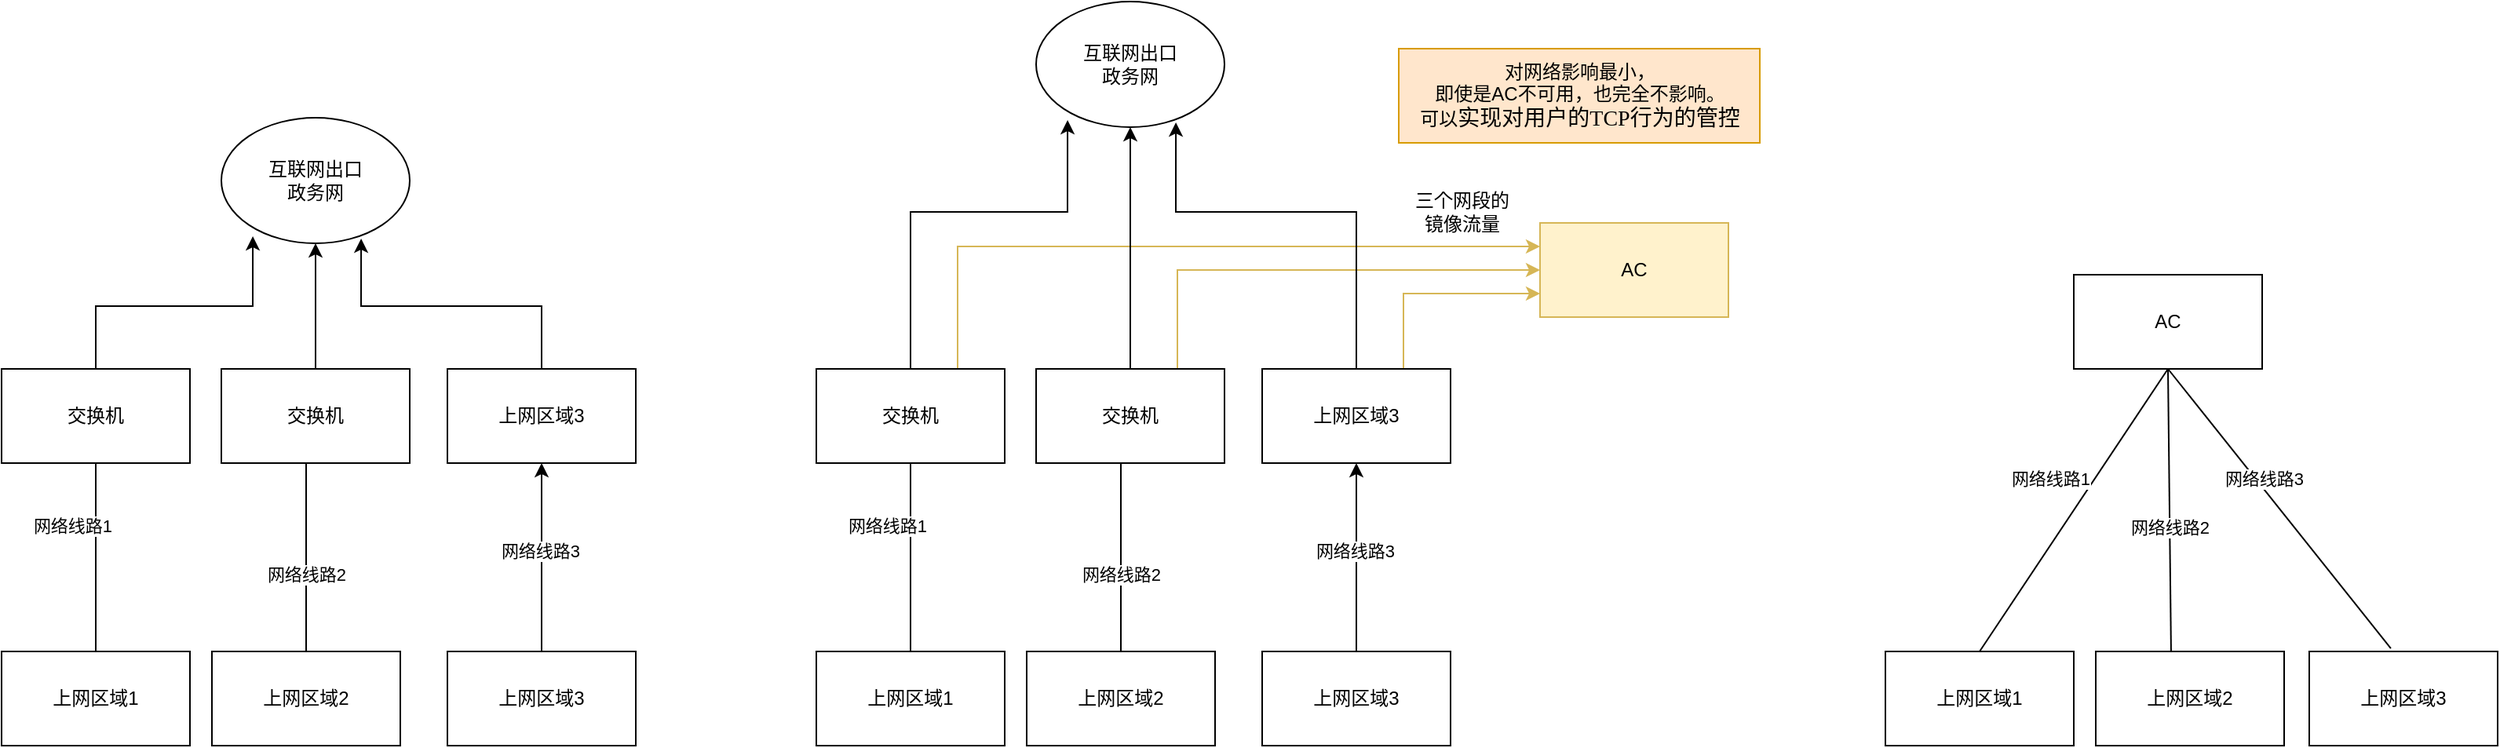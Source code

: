 <mxfile version="21.8.2" type="github">
  <diagram name="第 1 页" id="J8BS59FEp2aJMesZVCdo">
    <mxGraphModel dx="954" dy="1683" grid="1" gridSize="10" guides="1" tooltips="1" connect="1" arrows="1" fold="1" page="1" pageScale="1" pageWidth="827" pageHeight="1169" math="0" shadow="0">
      <root>
        <mxCell id="0" />
        <mxCell id="1" parent="0" />
        <mxCell id="qCOAXYOAJNg6mRWYXx_G-1" value="交换机" style="rounded=0;whiteSpace=wrap;html=1;" vertex="1" parent="1">
          <mxGeometry x="70" y="200" width="120" height="60" as="geometry" />
        </mxCell>
        <mxCell id="qCOAXYOAJNg6mRWYXx_G-2" value="" style="endArrow=none;html=1;rounded=0;entryX=0.5;entryY=1;entryDx=0;entryDy=0;exitX=0.5;exitY=0;exitDx=0;exitDy=0;" edge="1" parent="1" source="qCOAXYOAJNg6mRWYXx_G-8" target="qCOAXYOAJNg6mRWYXx_G-1">
          <mxGeometry width="50" height="50" relative="1" as="geometry">
            <mxPoint x="140" y="400" as="sourcePoint" />
            <mxPoint x="140" y="250" as="targetPoint" />
          </mxGeometry>
        </mxCell>
        <mxCell id="qCOAXYOAJNg6mRWYXx_G-5" value="网络线路1" style="edgeLabel;html=1;align=center;verticalAlign=middle;resizable=0;points=[];" vertex="1" connectable="0" parent="qCOAXYOAJNg6mRWYXx_G-2">
          <mxGeometry x="-0.004" y="1" relative="1" as="geometry">
            <mxPoint x="-14" y="-20" as="offset" />
          </mxGeometry>
        </mxCell>
        <mxCell id="qCOAXYOAJNg6mRWYXx_G-3" value="" style="endArrow=none;html=1;rounded=0;entryX=0.45;entryY=0.992;entryDx=0;entryDy=0;exitX=0.5;exitY=0;exitDx=0;exitDy=0;entryPerimeter=0;" edge="1" parent="1" source="qCOAXYOAJNg6mRWYXx_G-9" target="qCOAXYOAJNg6mRWYXx_G-21">
          <mxGeometry width="50" height="50" relative="1" as="geometry">
            <mxPoint x="250" y="400" as="sourcePoint" />
            <mxPoint x="270" y="210" as="targetPoint" />
          </mxGeometry>
        </mxCell>
        <mxCell id="qCOAXYOAJNg6mRWYXx_G-6" value="网络线路2" style="edgeLabel;html=1;align=center;verticalAlign=middle;resizable=0;points=[];" vertex="1" connectable="0" parent="qCOAXYOAJNg6mRWYXx_G-3">
          <mxGeometry x="0.02" y="-1" relative="1" as="geometry">
            <mxPoint x="-1" y="12" as="offset" />
          </mxGeometry>
        </mxCell>
        <mxCell id="qCOAXYOAJNg6mRWYXx_G-8" value="上网区域1" style="rounded=0;whiteSpace=wrap;html=1;" vertex="1" parent="1">
          <mxGeometry x="70" y="380" width="120" height="60" as="geometry" />
        </mxCell>
        <mxCell id="qCOAXYOAJNg6mRWYXx_G-9" value="上网区域2" style="rounded=0;whiteSpace=wrap;html=1;" vertex="1" parent="1">
          <mxGeometry x="204" y="380" width="120" height="60" as="geometry" />
        </mxCell>
        <mxCell id="qCOAXYOAJNg6mRWYXx_G-29" style="edgeStyle=orthogonalEdgeStyle;rounded=0;orthogonalLoop=1;jettySize=auto;html=1;exitX=0.5;exitY=0;exitDx=0;exitDy=0;entryX=0.5;entryY=1;entryDx=0;entryDy=0;" edge="1" parent="1" source="qCOAXYOAJNg6mRWYXx_G-10" target="qCOAXYOAJNg6mRWYXx_G-28">
          <mxGeometry relative="1" as="geometry" />
        </mxCell>
        <mxCell id="qCOAXYOAJNg6mRWYXx_G-30" value="网络线路3" style="edgeLabel;html=1;align=center;verticalAlign=middle;resizable=0;points=[];" vertex="1" connectable="0" parent="qCOAXYOAJNg6mRWYXx_G-29">
          <mxGeometry x="0.067" y="1" relative="1" as="geometry">
            <mxPoint as="offset" />
          </mxGeometry>
        </mxCell>
        <mxCell id="qCOAXYOAJNg6mRWYXx_G-10" value="上网区域3" style="rounded=0;whiteSpace=wrap;html=1;" vertex="1" parent="1">
          <mxGeometry x="354" y="380" width="120" height="60" as="geometry" />
        </mxCell>
        <mxCell id="qCOAXYOAJNg6mRWYXx_G-11" value="AC" style="rounded=0;whiteSpace=wrap;html=1;" vertex="1" parent="1">
          <mxGeometry x="1390" y="140" width="120" height="60" as="geometry" />
        </mxCell>
        <mxCell id="qCOAXYOAJNg6mRWYXx_G-12" value="" style="endArrow=none;html=1;rounded=0;entryX=0.5;entryY=1;entryDx=0;entryDy=0;exitX=0.5;exitY=0;exitDx=0;exitDy=0;" edge="1" parent="1" source="qCOAXYOAJNg6mRWYXx_G-18" target="qCOAXYOAJNg6mRWYXx_G-11">
          <mxGeometry width="50" height="50" relative="1" as="geometry">
            <mxPoint x="1340" y="400" as="sourcePoint" />
            <mxPoint x="1340" y="250" as="targetPoint" />
          </mxGeometry>
        </mxCell>
        <mxCell id="qCOAXYOAJNg6mRWYXx_G-13" value="网络线路1" style="edgeLabel;html=1;align=center;verticalAlign=middle;resizable=0;points=[];" vertex="1" connectable="0" parent="qCOAXYOAJNg6mRWYXx_G-12">
          <mxGeometry x="-0.004" y="1" relative="1" as="geometry">
            <mxPoint x="-14" y="-20" as="offset" />
          </mxGeometry>
        </mxCell>
        <mxCell id="qCOAXYOAJNg6mRWYXx_G-14" value="" style="endArrow=none;html=1;rounded=0;entryX=0.5;entryY=1;entryDx=0;entryDy=0;exitX=0.4;exitY=0.033;exitDx=0;exitDy=0;exitPerimeter=0;" edge="1" parent="1" source="qCOAXYOAJNg6mRWYXx_G-19" target="qCOAXYOAJNg6mRWYXx_G-11">
          <mxGeometry width="50" height="50" relative="1" as="geometry">
            <mxPoint x="1450" y="400" as="sourcePoint" />
            <mxPoint x="1470" y="210" as="targetPoint" />
          </mxGeometry>
        </mxCell>
        <mxCell id="qCOAXYOAJNg6mRWYXx_G-15" value="网络线路2" style="edgeLabel;html=1;align=center;verticalAlign=middle;resizable=0;points=[];" vertex="1" connectable="0" parent="qCOAXYOAJNg6mRWYXx_G-14">
          <mxGeometry x="0.02" y="-1" relative="1" as="geometry">
            <mxPoint x="-1" y="12" as="offset" />
          </mxGeometry>
        </mxCell>
        <mxCell id="qCOAXYOAJNg6mRWYXx_G-16" value="" style="endArrow=none;html=1;rounded=0;entryX=0.5;entryY=1;entryDx=0;entryDy=0;exitX=0.433;exitY=-0.033;exitDx=0;exitDy=0;exitPerimeter=0;" edge="1" parent="1" source="qCOAXYOAJNg6mRWYXx_G-20" target="qCOAXYOAJNg6mRWYXx_G-11">
          <mxGeometry width="50" height="50" relative="1" as="geometry">
            <mxPoint x="1590" y="400" as="sourcePoint" />
            <mxPoint x="1560" y="300" as="targetPoint" />
          </mxGeometry>
        </mxCell>
        <mxCell id="qCOAXYOAJNg6mRWYXx_G-17" value="网络线路3" style="edgeLabel;html=1;align=center;verticalAlign=middle;resizable=0;points=[];" vertex="1" connectable="0" parent="qCOAXYOAJNg6mRWYXx_G-16">
          <mxGeometry x="0.078" y="3" relative="1" as="geometry">
            <mxPoint x="-2" y="-14" as="offset" />
          </mxGeometry>
        </mxCell>
        <mxCell id="qCOAXYOAJNg6mRWYXx_G-18" value="上网区域1" style="rounded=0;whiteSpace=wrap;html=1;" vertex="1" parent="1">
          <mxGeometry x="1270" y="380" width="120" height="60" as="geometry" />
        </mxCell>
        <mxCell id="qCOAXYOAJNg6mRWYXx_G-19" value="上网区域2" style="rounded=0;whiteSpace=wrap;html=1;" vertex="1" parent="1">
          <mxGeometry x="1404" y="380" width="120" height="60" as="geometry" />
        </mxCell>
        <mxCell id="qCOAXYOAJNg6mRWYXx_G-20" value="上网区域3" style="rounded=0;whiteSpace=wrap;html=1;" vertex="1" parent="1">
          <mxGeometry x="1540" y="380" width="120" height="60" as="geometry" />
        </mxCell>
        <mxCell id="qCOAXYOAJNg6mRWYXx_G-26" style="edgeStyle=orthogonalEdgeStyle;rounded=0;orthogonalLoop=1;jettySize=auto;html=1;exitX=0.5;exitY=0;exitDx=0;exitDy=0;entryX=0.5;entryY=1;entryDx=0;entryDy=0;" edge="1" parent="1" source="qCOAXYOAJNg6mRWYXx_G-21" target="qCOAXYOAJNg6mRWYXx_G-24">
          <mxGeometry relative="1" as="geometry" />
        </mxCell>
        <mxCell id="qCOAXYOAJNg6mRWYXx_G-21" value="交换机" style="rounded=0;whiteSpace=wrap;html=1;" vertex="1" parent="1">
          <mxGeometry x="210" y="200" width="120" height="60" as="geometry" />
        </mxCell>
        <mxCell id="qCOAXYOAJNg6mRWYXx_G-24" value="互联网出口&lt;br&gt;政务网" style="ellipse;whiteSpace=wrap;html=1;" vertex="1" parent="1">
          <mxGeometry x="210" y="40" width="120" height="80" as="geometry" />
        </mxCell>
        <mxCell id="qCOAXYOAJNg6mRWYXx_G-25" style="edgeStyle=orthogonalEdgeStyle;rounded=0;orthogonalLoop=1;jettySize=auto;html=1;exitX=0.5;exitY=0;exitDx=0;exitDy=0;entryX=0.167;entryY=0.944;entryDx=0;entryDy=0;entryPerimeter=0;" edge="1" parent="1" source="qCOAXYOAJNg6mRWYXx_G-1" target="qCOAXYOAJNg6mRWYXx_G-24">
          <mxGeometry relative="1" as="geometry" />
        </mxCell>
        <mxCell id="qCOAXYOAJNg6mRWYXx_G-28" value="上网区域3" style="rounded=0;whiteSpace=wrap;html=1;" vertex="1" parent="1">
          <mxGeometry x="354" y="200" width="120" height="60" as="geometry" />
        </mxCell>
        <mxCell id="qCOAXYOAJNg6mRWYXx_G-31" style="edgeStyle=orthogonalEdgeStyle;rounded=0;orthogonalLoop=1;jettySize=auto;html=1;exitX=0.5;exitY=0;exitDx=0;exitDy=0;entryX=0.742;entryY=0.963;entryDx=0;entryDy=0;entryPerimeter=0;" edge="1" parent="1" source="qCOAXYOAJNg6mRWYXx_G-28" target="qCOAXYOAJNg6mRWYXx_G-24">
          <mxGeometry relative="1" as="geometry" />
        </mxCell>
        <mxCell id="qCOAXYOAJNg6mRWYXx_G-55" style="edgeStyle=orthogonalEdgeStyle;rounded=0;orthogonalLoop=1;jettySize=auto;html=1;exitX=0.75;exitY=0;exitDx=0;exitDy=0;entryX=0;entryY=0.25;entryDx=0;entryDy=0;fillColor=#fff2cc;strokeColor=#d6b656;" edge="1" parent="1" source="qCOAXYOAJNg6mRWYXx_G-32" target="qCOAXYOAJNg6mRWYXx_G-48">
          <mxGeometry relative="1" as="geometry" />
        </mxCell>
        <mxCell id="qCOAXYOAJNg6mRWYXx_G-32" value="交换机" style="rounded=0;whiteSpace=wrap;html=1;" vertex="1" parent="1">
          <mxGeometry x="589" y="200" width="120" height="60" as="geometry" />
        </mxCell>
        <mxCell id="qCOAXYOAJNg6mRWYXx_G-33" value="" style="endArrow=none;html=1;rounded=0;entryX=0.5;entryY=1;entryDx=0;entryDy=0;exitX=0.5;exitY=0;exitDx=0;exitDy=0;" edge="1" parent="1" source="qCOAXYOAJNg6mRWYXx_G-37" target="qCOAXYOAJNg6mRWYXx_G-32">
          <mxGeometry width="50" height="50" relative="1" as="geometry">
            <mxPoint x="659" y="400" as="sourcePoint" />
            <mxPoint x="659" y="250" as="targetPoint" />
          </mxGeometry>
        </mxCell>
        <mxCell id="qCOAXYOAJNg6mRWYXx_G-34" value="网络线路1" style="edgeLabel;html=1;align=center;verticalAlign=middle;resizable=0;points=[];" vertex="1" connectable="0" parent="qCOAXYOAJNg6mRWYXx_G-33">
          <mxGeometry x="-0.004" y="1" relative="1" as="geometry">
            <mxPoint x="-14" y="-20" as="offset" />
          </mxGeometry>
        </mxCell>
        <mxCell id="qCOAXYOAJNg6mRWYXx_G-35" value="" style="endArrow=none;html=1;rounded=0;entryX=0.45;entryY=0.992;entryDx=0;entryDy=0;exitX=0.5;exitY=0;exitDx=0;exitDy=0;entryPerimeter=0;" edge="1" parent="1" source="qCOAXYOAJNg6mRWYXx_G-38" target="qCOAXYOAJNg6mRWYXx_G-43">
          <mxGeometry width="50" height="50" relative="1" as="geometry">
            <mxPoint x="769" y="400" as="sourcePoint" />
            <mxPoint x="789" y="210" as="targetPoint" />
          </mxGeometry>
        </mxCell>
        <mxCell id="qCOAXYOAJNg6mRWYXx_G-36" value="网络线路2" style="edgeLabel;html=1;align=center;verticalAlign=middle;resizable=0;points=[];" vertex="1" connectable="0" parent="qCOAXYOAJNg6mRWYXx_G-35">
          <mxGeometry x="0.02" y="-1" relative="1" as="geometry">
            <mxPoint x="-1" y="12" as="offset" />
          </mxGeometry>
        </mxCell>
        <mxCell id="qCOAXYOAJNg6mRWYXx_G-37" value="上网区域1" style="rounded=0;whiteSpace=wrap;html=1;" vertex="1" parent="1">
          <mxGeometry x="589" y="380" width="120" height="60" as="geometry" />
        </mxCell>
        <mxCell id="qCOAXYOAJNg6mRWYXx_G-38" value="上网区域2" style="rounded=0;whiteSpace=wrap;html=1;" vertex="1" parent="1">
          <mxGeometry x="723" y="380" width="120" height="60" as="geometry" />
        </mxCell>
        <mxCell id="qCOAXYOAJNg6mRWYXx_G-39" style="edgeStyle=orthogonalEdgeStyle;rounded=0;orthogonalLoop=1;jettySize=auto;html=1;exitX=0.5;exitY=0;exitDx=0;exitDy=0;entryX=0.5;entryY=1;entryDx=0;entryDy=0;" edge="1" parent="1" source="qCOAXYOAJNg6mRWYXx_G-41" target="qCOAXYOAJNg6mRWYXx_G-46">
          <mxGeometry relative="1" as="geometry" />
        </mxCell>
        <mxCell id="qCOAXYOAJNg6mRWYXx_G-40" value="网络线路3" style="edgeLabel;html=1;align=center;verticalAlign=middle;resizable=0;points=[];" vertex="1" connectable="0" parent="qCOAXYOAJNg6mRWYXx_G-39">
          <mxGeometry x="0.067" y="1" relative="1" as="geometry">
            <mxPoint as="offset" />
          </mxGeometry>
        </mxCell>
        <mxCell id="qCOAXYOAJNg6mRWYXx_G-41" value="上网区域3" style="rounded=0;whiteSpace=wrap;html=1;" vertex="1" parent="1">
          <mxGeometry x="873" y="380" width="120" height="60" as="geometry" />
        </mxCell>
        <mxCell id="qCOAXYOAJNg6mRWYXx_G-42" style="edgeStyle=orthogonalEdgeStyle;rounded=0;orthogonalLoop=1;jettySize=auto;html=1;exitX=0.5;exitY=0;exitDx=0;exitDy=0;entryX=0.5;entryY=1;entryDx=0;entryDy=0;" edge="1" parent="1" source="qCOAXYOAJNg6mRWYXx_G-43" target="qCOAXYOAJNg6mRWYXx_G-44">
          <mxGeometry relative="1" as="geometry" />
        </mxCell>
        <mxCell id="qCOAXYOAJNg6mRWYXx_G-56" style="edgeStyle=orthogonalEdgeStyle;rounded=0;orthogonalLoop=1;jettySize=auto;html=1;exitX=0.75;exitY=0;exitDx=0;exitDy=0;entryX=0;entryY=0.5;entryDx=0;entryDy=0;fillColor=#fff2cc;strokeColor=#d6b656;" edge="1" parent="1" source="qCOAXYOAJNg6mRWYXx_G-43" target="qCOAXYOAJNg6mRWYXx_G-48">
          <mxGeometry relative="1" as="geometry" />
        </mxCell>
        <mxCell id="qCOAXYOAJNg6mRWYXx_G-43" value="交换机" style="rounded=0;whiteSpace=wrap;html=1;" vertex="1" parent="1">
          <mxGeometry x="729" y="200" width="120" height="60" as="geometry" />
        </mxCell>
        <mxCell id="qCOAXYOAJNg6mRWYXx_G-44" value="互联网出口&lt;br&gt;政务网" style="ellipse;whiteSpace=wrap;html=1;" vertex="1" parent="1">
          <mxGeometry x="729" y="-34" width="120" height="80" as="geometry" />
        </mxCell>
        <mxCell id="qCOAXYOAJNg6mRWYXx_G-45" style="edgeStyle=orthogonalEdgeStyle;rounded=0;orthogonalLoop=1;jettySize=auto;html=1;exitX=0.5;exitY=0;exitDx=0;exitDy=0;entryX=0.167;entryY=0.944;entryDx=0;entryDy=0;entryPerimeter=0;" edge="1" parent="1" source="qCOAXYOAJNg6mRWYXx_G-32" target="qCOAXYOAJNg6mRWYXx_G-44">
          <mxGeometry relative="1" as="geometry">
            <Array as="points">
              <mxPoint x="649" y="100" />
              <mxPoint x="749" y="100" />
            </Array>
          </mxGeometry>
        </mxCell>
        <mxCell id="qCOAXYOAJNg6mRWYXx_G-57" style="edgeStyle=orthogonalEdgeStyle;rounded=0;orthogonalLoop=1;jettySize=auto;html=1;exitX=0.75;exitY=0;exitDx=0;exitDy=0;entryX=0;entryY=0.75;entryDx=0;entryDy=0;fillColor=#fff2cc;strokeColor=#d6b656;" edge="1" parent="1" source="qCOAXYOAJNg6mRWYXx_G-46" target="qCOAXYOAJNg6mRWYXx_G-48">
          <mxGeometry relative="1" as="geometry" />
        </mxCell>
        <mxCell id="qCOAXYOAJNg6mRWYXx_G-46" value="上网区域3" style="rounded=0;whiteSpace=wrap;html=1;" vertex="1" parent="1">
          <mxGeometry x="873" y="200" width="120" height="60" as="geometry" />
        </mxCell>
        <mxCell id="qCOAXYOAJNg6mRWYXx_G-47" style="edgeStyle=orthogonalEdgeStyle;rounded=0;orthogonalLoop=1;jettySize=auto;html=1;exitX=0.5;exitY=0;exitDx=0;exitDy=0;entryX=0.742;entryY=0.963;entryDx=0;entryDy=0;entryPerimeter=0;" edge="1" parent="1" source="qCOAXYOAJNg6mRWYXx_G-46" target="qCOAXYOAJNg6mRWYXx_G-44">
          <mxGeometry relative="1" as="geometry">
            <Array as="points">
              <mxPoint x="933" y="100" />
              <mxPoint x="818" y="100" />
            </Array>
          </mxGeometry>
        </mxCell>
        <mxCell id="qCOAXYOAJNg6mRWYXx_G-48" value="AC" style="rounded=0;whiteSpace=wrap;html=1;fillColor=#fff2cc;strokeColor=#d6b656;" vertex="1" parent="1">
          <mxGeometry x="1050" y="107" width="120" height="60" as="geometry" />
        </mxCell>
        <mxCell id="qCOAXYOAJNg6mRWYXx_G-58" value="三个网段的&lt;br&gt;镜像流量" style="text;html=1;align=center;verticalAlign=middle;resizable=0;points=[];autosize=1;strokeColor=none;fillColor=none;" vertex="1" parent="1">
          <mxGeometry x="960" y="80" width="80" height="40" as="geometry" />
        </mxCell>
        <mxCell id="qCOAXYOAJNg6mRWYXx_G-60" value="对网络影响最小，&lt;br&gt;即使是AC不可用，也完全不影响。&lt;br&gt;可以&lt;font style=&quot;font-family: 宋体; font-size: 10.5pt; text-align: justify; background-color: initial;&quot; face=&quot;宋体&quot;&gt;实现对用户的&lt;/font&gt;&lt;font style=&quot;font-family: 宋体; font-size: 10.5pt; text-align: justify; background-color: initial;&quot; face=&quot;宋体&quot;&gt;TCP行为的管控&lt;/font&gt;" style="text;html=1;align=center;verticalAlign=middle;resizable=0;points=[];autosize=1;strokeColor=#d79b00;fillColor=#ffe6cc;" vertex="1" parent="1">
          <mxGeometry x="960" y="-4" width="230" height="60" as="geometry" />
        </mxCell>
      </root>
    </mxGraphModel>
  </diagram>
</mxfile>
